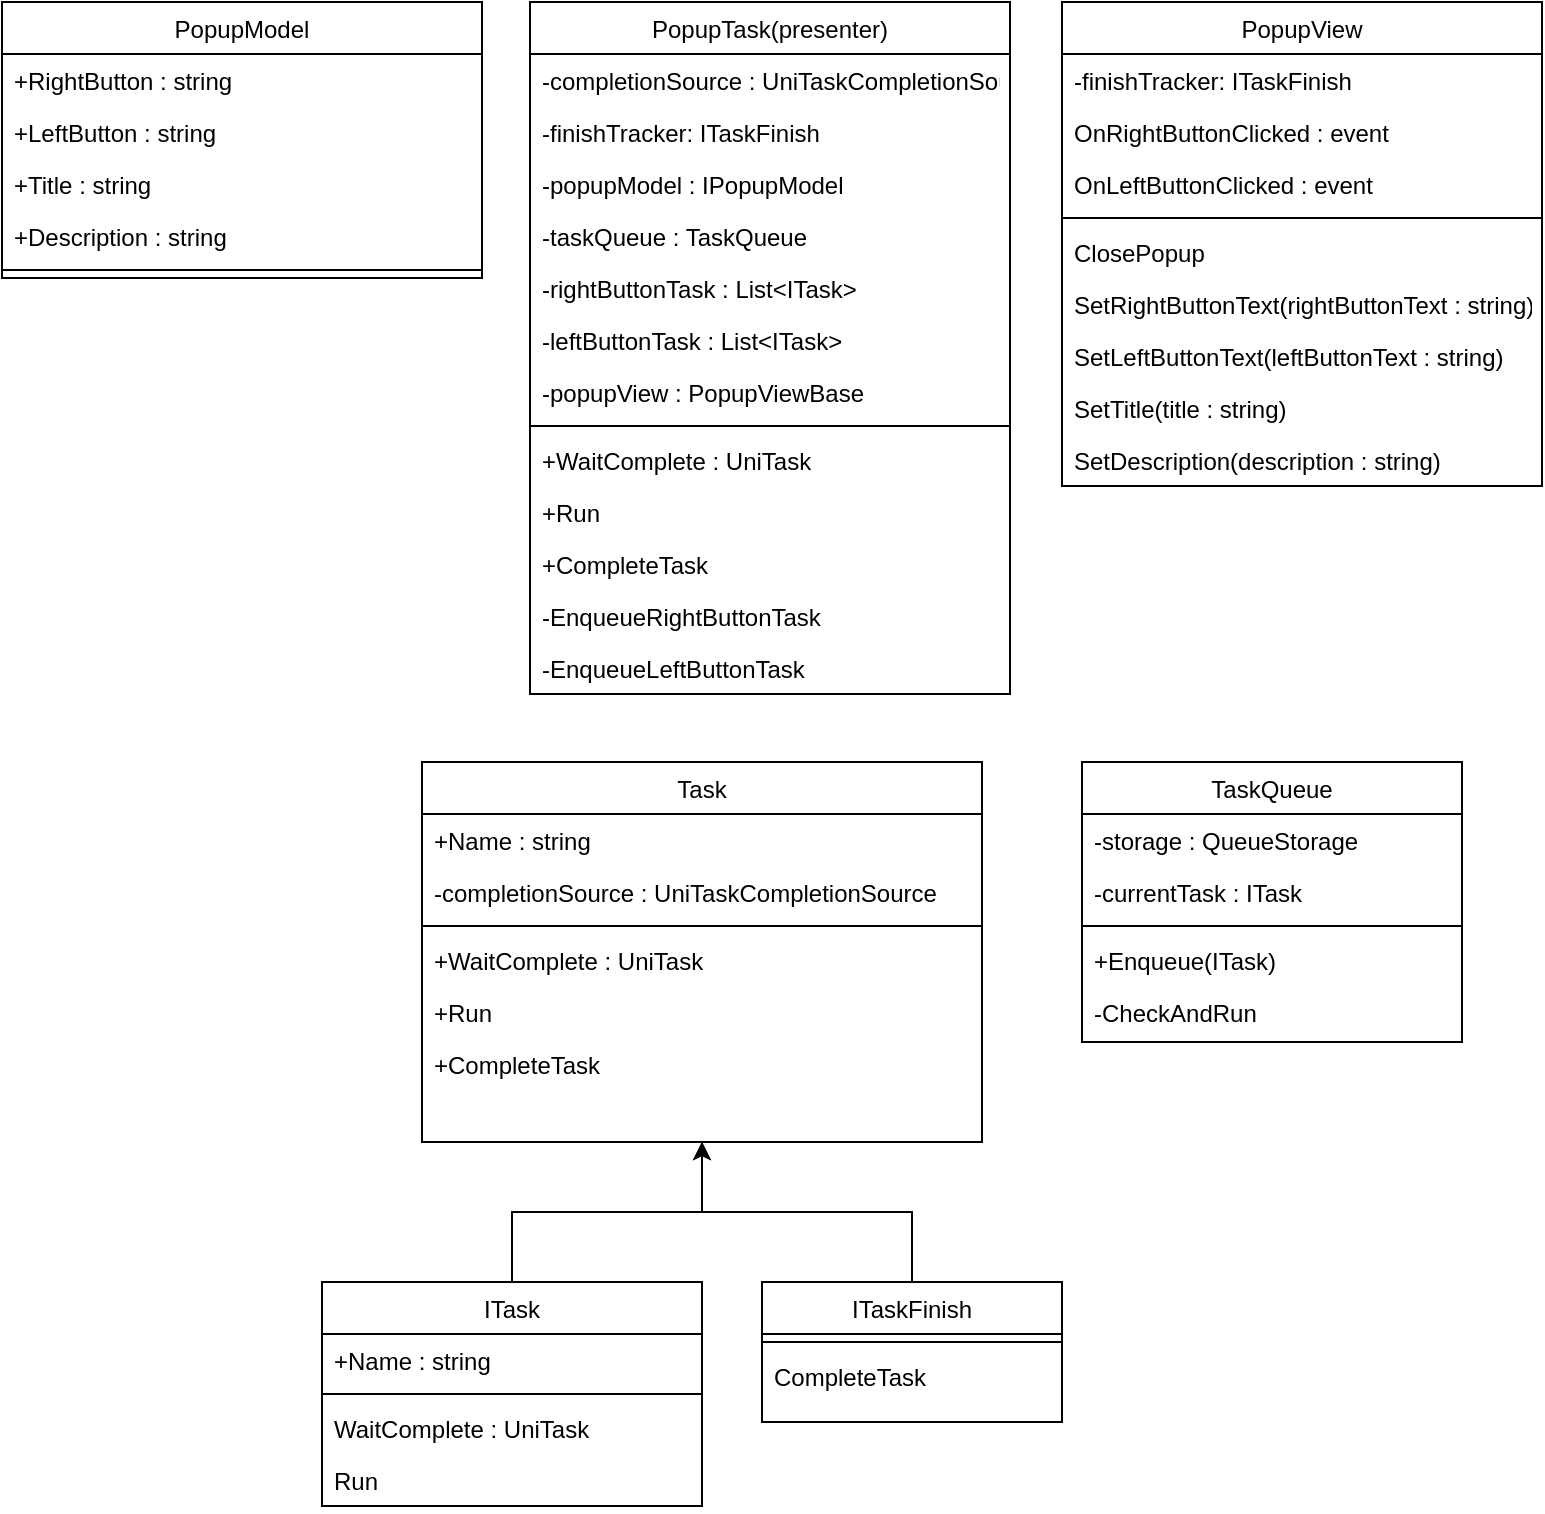 <mxfile version="24.4.2" type="github">
  <diagram id="C5RBs43oDa-KdzZeNtuy" name="Page-1">
    <mxGraphModel dx="1195" dy="645" grid="1" gridSize="10" guides="1" tooltips="1" connect="1" arrows="1" fold="1" page="1" pageScale="1" pageWidth="827" pageHeight="1169" math="0" shadow="0">
      <root>
        <mxCell id="WIyWlLk6GJQsqaUBKTNV-0" />
        <mxCell id="WIyWlLk6GJQsqaUBKTNV-1" parent="WIyWlLk6GJQsqaUBKTNV-0" />
        <mxCell id="4zyC8D4s8qrMuKsKQ0u8-3" value="Task" style="swimlane;fontStyle=0;align=center;verticalAlign=top;childLayout=stackLayout;horizontal=1;startSize=26;horizontalStack=0;resizeParent=1;resizeLast=0;collapsible=1;marginBottom=0;rounded=0;shadow=0;strokeWidth=1;" vertex="1" parent="WIyWlLk6GJQsqaUBKTNV-1">
          <mxGeometry x="240" y="520" width="280" height="190" as="geometry">
            <mxRectangle x="130" y="380" width="160" height="26" as="alternateBounds" />
          </mxGeometry>
        </mxCell>
        <mxCell id="4zyC8D4s8qrMuKsKQ0u8-4" value="+Name : string" style="text;align=left;verticalAlign=top;spacingLeft=4;spacingRight=4;overflow=hidden;rotatable=0;points=[[0,0.5],[1,0.5]];portConstraint=eastwest;" vertex="1" parent="4zyC8D4s8qrMuKsKQ0u8-3">
          <mxGeometry y="26" width="280" height="26" as="geometry" />
        </mxCell>
        <mxCell id="4zyC8D4s8qrMuKsKQ0u8-5" value="-completionSource : UniTaskCompletionSource" style="text;align=left;verticalAlign=top;spacingLeft=4;spacingRight=4;overflow=hidden;rotatable=0;points=[[0,0.5],[1,0.5]];portConstraint=eastwest;rounded=0;shadow=0;html=0;" vertex="1" parent="4zyC8D4s8qrMuKsKQ0u8-3">
          <mxGeometry y="52" width="280" height="26" as="geometry" />
        </mxCell>
        <mxCell id="4zyC8D4s8qrMuKsKQ0u8-6" value="" style="line;html=1;strokeWidth=1;align=left;verticalAlign=middle;spacingTop=-1;spacingLeft=3;spacingRight=3;rotatable=0;labelPosition=right;points=[];portConstraint=eastwest;" vertex="1" parent="4zyC8D4s8qrMuKsKQ0u8-3">
          <mxGeometry y="78" width="280" height="8" as="geometry" />
        </mxCell>
        <mxCell id="4zyC8D4s8qrMuKsKQ0u8-7" value="+WaitComplete : UniTask" style="text;align=left;verticalAlign=top;spacingLeft=4;spacingRight=4;overflow=hidden;rotatable=0;points=[[0,0.5],[1,0.5]];portConstraint=eastwest;fontStyle=0" vertex="1" parent="4zyC8D4s8qrMuKsKQ0u8-3">
          <mxGeometry y="86" width="280" height="26" as="geometry" />
        </mxCell>
        <mxCell id="4zyC8D4s8qrMuKsKQ0u8-8" value="+Run" style="text;align=left;verticalAlign=top;spacingLeft=4;spacingRight=4;overflow=hidden;rotatable=0;points=[[0,0.5],[1,0.5]];portConstraint=eastwest;" vertex="1" parent="4zyC8D4s8qrMuKsKQ0u8-3">
          <mxGeometry y="112" width="280" height="26" as="geometry" />
        </mxCell>
        <mxCell id="4zyC8D4s8qrMuKsKQ0u8-19" value="+CompleteTask" style="text;align=left;verticalAlign=top;spacingLeft=4;spacingRight=4;overflow=hidden;rotatable=0;points=[[0,0.5],[1,0.5]];portConstraint=eastwest;" vertex="1" parent="4zyC8D4s8qrMuKsKQ0u8-3">
          <mxGeometry y="138" width="280" height="26" as="geometry" />
        </mxCell>
        <mxCell id="4zyC8D4s8qrMuKsKQ0u8-60" style="edgeStyle=orthogonalEdgeStyle;rounded=0;orthogonalLoop=1;jettySize=auto;html=1;exitX=0.5;exitY=0;exitDx=0;exitDy=0;" edge="1" parent="WIyWlLk6GJQsqaUBKTNV-1" source="4zyC8D4s8qrMuKsKQ0u8-20" target="4zyC8D4s8qrMuKsKQ0u8-3">
          <mxGeometry relative="1" as="geometry" />
        </mxCell>
        <mxCell id="4zyC8D4s8qrMuKsKQ0u8-20" value="ITask" style="swimlane;fontStyle=0;align=center;verticalAlign=top;childLayout=stackLayout;horizontal=1;startSize=26;horizontalStack=0;resizeParent=1;resizeLast=0;collapsible=1;marginBottom=0;rounded=0;shadow=0;strokeWidth=1;" vertex="1" parent="WIyWlLk6GJQsqaUBKTNV-1">
          <mxGeometry x="190" y="780" width="190" height="112" as="geometry">
            <mxRectangle x="130" y="380" width="160" height="26" as="alternateBounds" />
          </mxGeometry>
        </mxCell>
        <mxCell id="4zyC8D4s8qrMuKsKQ0u8-21" value="+Name : string" style="text;align=left;verticalAlign=top;spacingLeft=4;spacingRight=4;overflow=hidden;rotatable=0;points=[[0,0.5],[1,0.5]];portConstraint=eastwest;" vertex="1" parent="4zyC8D4s8qrMuKsKQ0u8-20">
          <mxGeometry y="26" width="190" height="26" as="geometry" />
        </mxCell>
        <mxCell id="4zyC8D4s8qrMuKsKQ0u8-23" value="" style="line;html=1;strokeWidth=1;align=left;verticalAlign=middle;spacingTop=-1;spacingLeft=3;spacingRight=3;rotatable=0;labelPosition=right;points=[];portConstraint=eastwest;" vertex="1" parent="4zyC8D4s8qrMuKsKQ0u8-20">
          <mxGeometry y="52" width="190" height="8" as="geometry" />
        </mxCell>
        <mxCell id="4zyC8D4s8qrMuKsKQ0u8-24" value="WaitComplete : UniTask" style="text;align=left;verticalAlign=top;spacingLeft=4;spacingRight=4;overflow=hidden;rotatable=0;points=[[0,0.5],[1,0.5]];portConstraint=eastwest;fontStyle=0" vertex="1" parent="4zyC8D4s8qrMuKsKQ0u8-20">
          <mxGeometry y="60" width="190" height="26" as="geometry" />
        </mxCell>
        <mxCell id="4zyC8D4s8qrMuKsKQ0u8-25" value="Run" style="text;align=left;verticalAlign=top;spacingLeft=4;spacingRight=4;overflow=hidden;rotatable=0;points=[[0,0.5],[1,0.5]];portConstraint=eastwest;" vertex="1" parent="4zyC8D4s8qrMuKsKQ0u8-20">
          <mxGeometry y="86" width="190" height="26" as="geometry" />
        </mxCell>
        <mxCell id="4zyC8D4s8qrMuKsKQ0u8-59" style="edgeStyle=orthogonalEdgeStyle;rounded=0;orthogonalLoop=1;jettySize=auto;html=1;exitX=0.5;exitY=0;exitDx=0;exitDy=0;" edge="1" parent="WIyWlLk6GJQsqaUBKTNV-1" source="4zyC8D4s8qrMuKsKQ0u8-27" target="4zyC8D4s8qrMuKsKQ0u8-3">
          <mxGeometry relative="1" as="geometry" />
        </mxCell>
        <mxCell id="4zyC8D4s8qrMuKsKQ0u8-27" value="ITaskFinish" style="swimlane;fontStyle=0;align=center;verticalAlign=top;childLayout=stackLayout;horizontal=1;startSize=26;horizontalStack=0;resizeParent=1;resizeLast=0;collapsible=1;marginBottom=0;rounded=0;shadow=0;strokeWidth=1;" vertex="1" parent="WIyWlLk6GJQsqaUBKTNV-1">
          <mxGeometry x="410" y="780" width="150" height="70" as="geometry">
            <mxRectangle x="130" y="380" width="160" height="26" as="alternateBounds" />
          </mxGeometry>
        </mxCell>
        <mxCell id="4zyC8D4s8qrMuKsKQ0u8-29" value="" style="line;html=1;strokeWidth=1;align=left;verticalAlign=middle;spacingTop=-1;spacingLeft=3;spacingRight=3;rotatable=0;labelPosition=right;points=[];portConstraint=eastwest;" vertex="1" parent="4zyC8D4s8qrMuKsKQ0u8-27">
          <mxGeometry y="26" width="150" height="8" as="geometry" />
        </mxCell>
        <mxCell id="4zyC8D4s8qrMuKsKQ0u8-30" value="CompleteTask" style="text;align=left;verticalAlign=top;spacingLeft=4;spacingRight=4;overflow=hidden;rotatable=0;points=[[0,0.5],[1,0.5]];portConstraint=eastwest;fontStyle=0" vertex="1" parent="4zyC8D4s8qrMuKsKQ0u8-27">
          <mxGeometry y="34" width="150" height="26" as="geometry" />
        </mxCell>
        <mxCell id="4zyC8D4s8qrMuKsKQ0u8-42" value="TaskQueue" style="swimlane;fontStyle=0;align=center;verticalAlign=top;childLayout=stackLayout;horizontal=1;startSize=26;horizontalStack=0;resizeParent=1;resizeLast=0;collapsible=1;marginBottom=0;rounded=0;shadow=0;strokeWidth=1;" vertex="1" parent="WIyWlLk6GJQsqaUBKTNV-1">
          <mxGeometry x="570" y="520" width="190" height="140" as="geometry">
            <mxRectangle x="130" y="380" width="160" height="26" as="alternateBounds" />
          </mxGeometry>
        </mxCell>
        <mxCell id="4zyC8D4s8qrMuKsKQ0u8-43" value="-storage : QueueStorage" style="text;align=left;verticalAlign=top;spacingLeft=4;spacingRight=4;overflow=hidden;rotatable=0;points=[[0,0.5],[1,0.5]];portConstraint=eastwest;" vertex="1" parent="4zyC8D4s8qrMuKsKQ0u8-42">
          <mxGeometry y="26" width="190" height="26" as="geometry" />
        </mxCell>
        <mxCell id="4zyC8D4s8qrMuKsKQ0u8-44" value="-currentTask : ITask" style="text;align=left;verticalAlign=top;spacingLeft=4;spacingRight=4;overflow=hidden;rotatable=0;points=[[0,0.5],[1,0.5]];portConstraint=eastwest;rounded=0;shadow=0;html=0;" vertex="1" parent="4zyC8D4s8qrMuKsKQ0u8-42">
          <mxGeometry y="52" width="190" height="26" as="geometry" />
        </mxCell>
        <mxCell id="4zyC8D4s8qrMuKsKQ0u8-45" value="" style="line;html=1;strokeWidth=1;align=left;verticalAlign=middle;spacingTop=-1;spacingLeft=3;spacingRight=3;rotatable=0;labelPosition=right;points=[];portConstraint=eastwest;" vertex="1" parent="4zyC8D4s8qrMuKsKQ0u8-42">
          <mxGeometry y="78" width="190" height="8" as="geometry" />
        </mxCell>
        <mxCell id="4zyC8D4s8qrMuKsKQ0u8-46" value="+Enqueue(ITask)" style="text;align=left;verticalAlign=top;spacingLeft=4;spacingRight=4;overflow=hidden;rotatable=0;points=[[0,0.5],[1,0.5]];portConstraint=eastwest;fontStyle=0" vertex="1" parent="4zyC8D4s8qrMuKsKQ0u8-42">
          <mxGeometry y="86" width="190" height="26" as="geometry" />
        </mxCell>
        <mxCell id="4zyC8D4s8qrMuKsKQ0u8-47" value="-CheckAndRun" style="text;align=left;verticalAlign=top;spacingLeft=4;spacingRight=4;overflow=hidden;rotatable=0;points=[[0,0.5],[1,0.5]];portConstraint=eastwest;" vertex="1" parent="4zyC8D4s8qrMuKsKQ0u8-42">
          <mxGeometry y="112" width="190" height="26" as="geometry" />
        </mxCell>
        <mxCell id="4zyC8D4s8qrMuKsKQ0u8-61" value="PopupView" style="swimlane;fontStyle=0;align=center;verticalAlign=top;childLayout=stackLayout;horizontal=1;startSize=26;horizontalStack=0;resizeParent=1;resizeLast=0;collapsible=1;marginBottom=0;rounded=0;shadow=0;strokeWidth=1;" vertex="1" parent="WIyWlLk6GJQsqaUBKTNV-1">
          <mxGeometry x="560" y="140" width="240" height="242" as="geometry">
            <mxRectangle x="130" y="380" width="160" height="26" as="alternateBounds" />
          </mxGeometry>
        </mxCell>
        <mxCell id="4zyC8D4s8qrMuKsKQ0u8-62" value="-finishTracker: ITaskFinish" style="text;align=left;verticalAlign=top;spacingLeft=4;spacingRight=4;overflow=hidden;rotatable=0;points=[[0,0.5],[1,0.5]];portConstraint=eastwest;" vertex="1" parent="4zyC8D4s8qrMuKsKQ0u8-61">
          <mxGeometry y="26" width="240" height="26" as="geometry" />
        </mxCell>
        <mxCell id="4zyC8D4s8qrMuKsKQ0u8-69" value="OnRightButtonClicked : event" style="text;align=left;verticalAlign=top;spacingLeft=4;spacingRight=4;overflow=hidden;rotatable=0;points=[[0,0.5],[1,0.5]];portConstraint=eastwest;" vertex="1" parent="4zyC8D4s8qrMuKsKQ0u8-61">
          <mxGeometry y="52" width="240" height="26" as="geometry" />
        </mxCell>
        <mxCell id="4zyC8D4s8qrMuKsKQ0u8-68" value="OnLeftButtonClicked : event" style="text;align=left;verticalAlign=top;spacingLeft=4;spacingRight=4;overflow=hidden;rotatable=0;points=[[0,0.5],[1,0.5]];portConstraint=eastwest;" vertex="1" parent="4zyC8D4s8qrMuKsKQ0u8-61">
          <mxGeometry y="78" width="240" height="26" as="geometry" />
        </mxCell>
        <mxCell id="4zyC8D4s8qrMuKsKQ0u8-64" value="" style="line;html=1;strokeWidth=1;align=left;verticalAlign=middle;spacingTop=-1;spacingLeft=3;spacingRight=3;rotatable=0;labelPosition=right;points=[];portConstraint=eastwest;" vertex="1" parent="4zyC8D4s8qrMuKsKQ0u8-61">
          <mxGeometry y="104" width="240" height="8" as="geometry" />
        </mxCell>
        <mxCell id="4zyC8D4s8qrMuKsKQ0u8-65" value="ClosePopup" style="text;align=left;verticalAlign=top;spacingLeft=4;spacingRight=4;overflow=hidden;rotatable=0;points=[[0,0.5],[1,0.5]];portConstraint=eastwest;fontStyle=0" vertex="1" parent="4zyC8D4s8qrMuKsKQ0u8-61">
          <mxGeometry y="112" width="240" height="26" as="geometry" />
        </mxCell>
        <mxCell id="4zyC8D4s8qrMuKsKQ0u8-70" value="SetRightButtonText(rightButtonText : string)" style="text;align=left;verticalAlign=top;spacingLeft=4;spacingRight=4;overflow=hidden;rotatable=0;points=[[0,0.5],[1,0.5]];portConstraint=eastwest;fontStyle=0" vertex="1" parent="4zyC8D4s8qrMuKsKQ0u8-61">
          <mxGeometry y="138" width="240" height="26" as="geometry" />
        </mxCell>
        <mxCell id="4zyC8D4s8qrMuKsKQ0u8-71" value="SetLeftButtonText(leftButtonText : string)" style="text;align=left;verticalAlign=top;spacingLeft=4;spacingRight=4;overflow=hidden;rotatable=0;points=[[0,0.5],[1,0.5]];portConstraint=eastwest;fontStyle=0" vertex="1" parent="4zyC8D4s8qrMuKsKQ0u8-61">
          <mxGeometry y="164" width="240" height="26" as="geometry" />
        </mxCell>
        <mxCell id="4zyC8D4s8qrMuKsKQ0u8-72" value="SetTitle(title : string)" style="text;align=left;verticalAlign=top;spacingLeft=4;spacingRight=4;overflow=hidden;rotatable=0;points=[[0,0.5],[1,0.5]];portConstraint=eastwest;fontStyle=0" vertex="1" parent="4zyC8D4s8qrMuKsKQ0u8-61">
          <mxGeometry y="190" width="240" height="26" as="geometry" />
        </mxCell>
        <mxCell id="4zyC8D4s8qrMuKsKQ0u8-73" value="SetDescription(description : string)" style="text;align=left;verticalAlign=top;spacingLeft=4;spacingRight=4;overflow=hidden;rotatable=0;points=[[0,0.5],[1,0.5]];portConstraint=eastwest;fontStyle=0" vertex="1" parent="4zyC8D4s8qrMuKsKQ0u8-61">
          <mxGeometry y="216" width="240" height="26" as="geometry" />
        </mxCell>
        <mxCell id="4zyC8D4s8qrMuKsKQ0u8-74" value="PopupTask(presenter)" style="swimlane;fontStyle=0;align=center;verticalAlign=top;childLayout=stackLayout;horizontal=1;startSize=26;horizontalStack=0;resizeParent=1;resizeLast=0;collapsible=1;marginBottom=0;rounded=0;shadow=0;strokeWidth=1;" vertex="1" parent="WIyWlLk6GJQsqaUBKTNV-1">
          <mxGeometry x="294" y="140" width="240" height="346" as="geometry">
            <mxRectangle x="130" y="380" width="160" height="26" as="alternateBounds" />
          </mxGeometry>
        </mxCell>
        <mxCell id="4zyC8D4s8qrMuKsKQ0u8-95" value="-completionSource : UniTaskCompletionSource" style="text;align=left;verticalAlign=top;spacingLeft=4;spacingRight=4;overflow=hidden;rotatable=0;points=[[0,0.5],[1,0.5]];portConstraint=eastwest;rounded=0;shadow=0;html=0;" vertex="1" parent="4zyC8D4s8qrMuKsKQ0u8-74">
          <mxGeometry y="26" width="240" height="26" as="geometry" />
        </mxCell>
        <mxCell id="4zyC8D4s8qrMuKsKQ0u8-75" value="-finishTracker: ITaskFinish" style="text;align=left;verticalAlign=top;spacingLeft=4;spacingRight=4;overflow=hidden;rotatable=0;points=[[0,0.5],[1,0.5]];portConstraint=eastwest;" vertex="1" parent="4zyC8D4s8qrMuKsKQ0u8-74">
          <mxGeometry y="52" width="240" height="26" as="geometry" />
        </mxCell>
        <mxCell id="4zyC8D4s8qrMuKsKQ0u8-76" value="-popupModel : IPopupModel" style="text;align=left;verticalAlign=top;spacingLeft=4;spacingRight=4;overflow=hidden;rotatable=0;points=[[0,0.5],[1,0.5]];portConstraint=eastwest;" vertex="1" parent="4zyC8D4s8qrMuKsKQ0u8-74">
          <mxGeometry y="78" width="240" height="26" as="geometry" />
        </mxCell>
        <mxCell id="4zyC8D4s8qrMuKsKQ0u8-77" value="-taskQueue : TaskQueue" style="text;align=left;verticalAlign=top;spacingLeft=4;spacingRight=4;overflow=hidden;rotatable=0;points=[[0,0.5],[1,0.5]];portConstraint=eastwest;" vertex="1" parent="4zyC8D4s8qrMuKsKQ0u8-74">
          <mxGeometry y="104" width="240" height="26" as="geometry" />
        </mxCell>
        <mxCell id="4zyC8D4s8qrMuKsKQ0u8-92" value="-rightButtonTask : List&lt;ITask&gt;" style="text;align=left;verticalAlign=top;spacingLeft=4;spacingRight=4;overflow=hidden;rotatable=0;points=[[0,0.5],[1,0.5]];portConstraint=eastwest;" vertex="1" parent="4zyC8D4s8qrMuKsKQ0u8-74">
          <mxGeometry y="130" width="240" height="26" as="geometry" />
        </mxCell>
        <mxCell id="4zyC8D4s8qrMuKsKQ0u8-93" value="-leftButtonTask : List&lt;ITask&gt;" style="text;align=left;verticalAlign=top;spacingLeft=4;spacingRight=4;overflow=hidden;rotatable=0;points=[[0,0.5],[1,0.5]];portConstraint=eastwest;" vertex="1" parent="4zyC8D4s8qrMuKsKQ0u8-74">
          <mxGeometry y="156" width="240" height="26" as="geometry" />
        </mxCell>
        <mxCell id="4zyC8D4s8qrMuKsKQ0u8-94" value="-popupView : PopupViewBase" style="text;align=left;verticalAlign=top;spacingLeft=4;spacingRight=4;overflow=hidden;rotatable=0;points=[[0,0.5],[1,0.5]];portConstraint=eastwest;" vertex="1" parent="4zyC8D4s8qrMuKsKQ0u8-74">
          <mxGeometry y="182" width="240" height="26" as="geometry" />
        </mxCell>
        <mxCell id="4zyC8D4s8qrMuKsKQ0u8-78" value="" style="line;html=1;strokeWidth=1;align=left;verticalAlign=middle;spacingTop=-1;spacingLeft=3;spacingRight=3;rotatable=0;labelPosition=right;points=[];portConstraint=eastwest;" vertex="1" parent="4zyC8D4s8qrMuKsKQ0u8-74">
          <mxGeometry y="208" width="240" height="8" as="geometry" />
        </mxCell>
        <mxCell id="4zyC8D4s8qrMuKsKQ0u8-87" value="+WaitComplete : UniTask" style="text;align=left;verticalAlign=top;spacingLeft=4;spacingRight=4;overflow=hidden;rotatable=0;points=[[0,0.5],[1,0.5]];portConstraint=eastwest;fontStyle=0" vertex="1" parent="4zyC8D4s8qrMuKsKQ0u8-74">
          <mxGeometry y="216" width="240" height="26" as="geometry" />
        </mxCell>
        <mxCell id="4zyC8D4s8qrMuKsKQ0u8-88" value="+Run" style="text;align=left;verticalAlign=top;spacingLeft=4;spacingRight=4;overflow=hidden;rotatable=0;points=[[0,0.5],[1,0.5]];portConstraint=eastwest;" vertex="1" parent="4zyC8D4s8qrMuKsKQ0u8-74">
          <mxGeometry y="242" width="240" height="26" as="geometry" />
        </mxCell>
        <mxCell id="4zyC8D4s8qrMuKsKQ0u8-89" value="+CompleteTask" style="text;align=left;verticalAlign=top;spacingLeft=4;spacingRight=4;overflow=hidden;rotatable=0;points=[[0,0.5],[1,0.5]];portConstraint=eastwest;" vertex="1" parent="4zyC8D4s8qrMuKsKQ0u8-74">
          <mxGeometry y="268" width="240" height="26" as="geometry" />
        </mxCell>
        <mxCell id="4zyC8D4s8qrMuKsKQ0u8-90" value="-EnqueueRightButtonTask" style="text;align=left;verticalAlign=top;spacingLeft=4;spacingRight=4;overflow=hidden;rotatable=0;points=[[0,0.5],[1,0.5]];portConstraint=eastwest;" vertex="1" parent="4zyC8D4s8qrMuKsKQ0u8-74">
          <mxGeometry y="294" width="240" height="26" as="geometry" />
        </mxCell>
        <mxCell id="4zyC8D4s8qrMuKsKQ0u8-91" value="-EnqueueLeftButtonTask" style="text;align=left;verticalAlign=top;spacingLeft=4;spacingRight=4;overflow=hidden;rotatable=0;points=[[0,0.5],[1,0.5]];portConstraint=eastwest;" vertex="1" parent="4zyC8D4s8qrMuKsKQ0u8-74">
          <mxGeometry y="320" width="240" height="26" as="geometry" />
        </mxCell>
        <mxCell id="4zyC8D4s8qrMuKsKQ0u8-96" value="PopupModel" style="swimlane;fontStyle=0;align=center;verticalAlign=top;childLayout=stackLayout;horizontal=1;startSize=26;horizontalStack=0;resizeParent=1;resizeLast=0;collapsible=1;marginBottom=0;rounded=0;shadow=0;strokeWidth=1;" vertex="1" parent="WIyWlLk6GJQsqaUBKTNV-1">
          <mxGeometry x="30" y="140" width="240" height="138" as="geometry">
            <mxRectangle x="130" y="380" width="160" height="26" as="alternateBounds" />
          </mxGeometry>
        </mxCell>
        <mxCell id="4zyC8D4s8qrMuKsKQ0u8-97" value="+RightButton : string " style="text;align=left;verticalAlign=top;spacingLeft=4;spacingRight=4;overflow=hidden;rotatable=0;points=[[0,0.5],[1,0.5]];portConstraint=eastwest;" vertex="1" parent="4zyC8D4s8qrMuKsKQ0u8-96">
          <mxGeometry y="26" width="240" height="26" as="geometry" />
        </mxCell>
        <mxCell id="4zyC8D4s8qrMuKsKQ0u8-106" value="+LeftButton : string " style="text;align=left;verticalAlign=top;spacingLeft=4;spacingRight=4;overflow=hidden;rotatable=0;points=[[0,0.5],[1,0.5]];portConstraint=eastwest;" vertex="1" parent="4zyC8D4s8qrMuKsKQ0u8-96">
          <mxGeometry y="52" width="240" height="26" as="geometry" />
        </mxCell>
        <mxCell id="4zyC8D4s8qrMuKsKQ0u8-108" value="+Title : string " style="text;align=left;verticalAlign=top;spacingLeft=4;spacingRight=4;overflow=hidden;rotatable=0;points=[[0,0.5],[1,0.5]];portConstraint=eastwest;" vertex="1" parent="4zyC8D4s8qrMuKsKQ0u8-96">
          <mxGeometry y="78" width="240" height="26" as="geometry" />
        </mxCell>
        <mxCell id="4zyC8D4s8qrMuKsKQ0u8-107" value="+Description : string " style="text;align=left;verticalAlign=top;spacingLeft=4;spacingRight=4;overflow=hidden;rotatable=0;points=[[0,0.5],[1,0.5]];portConstraint=eastwest;" vertex="1" parent="4zyC8D4s8qrMuKsKQ0u8-96">
          <mxGeometry y="104" width="240" height="26" as="geometry" />
        </mxCell>
        <mxCell id="4zyC8D4s8qrMuKsKQ0u8-100" value="" style="line;html=1;strokeWidth=1;align=left;verticalAlign=middle;spacingTop=-1;spacingLeft=3;spacingRight=3;rotatable=0;labelPosition=right;points=[];portConstraint=eastwest;" vertex="1" parent="4zyC8D4s8qrMuKsKQ0u8-96">
          <mxGeometry y="130" width="240" height="8" as="geometry" />
        </mxCell>
      </root>
    </mxGraphModel>
  </diagram>
</mxfile>
